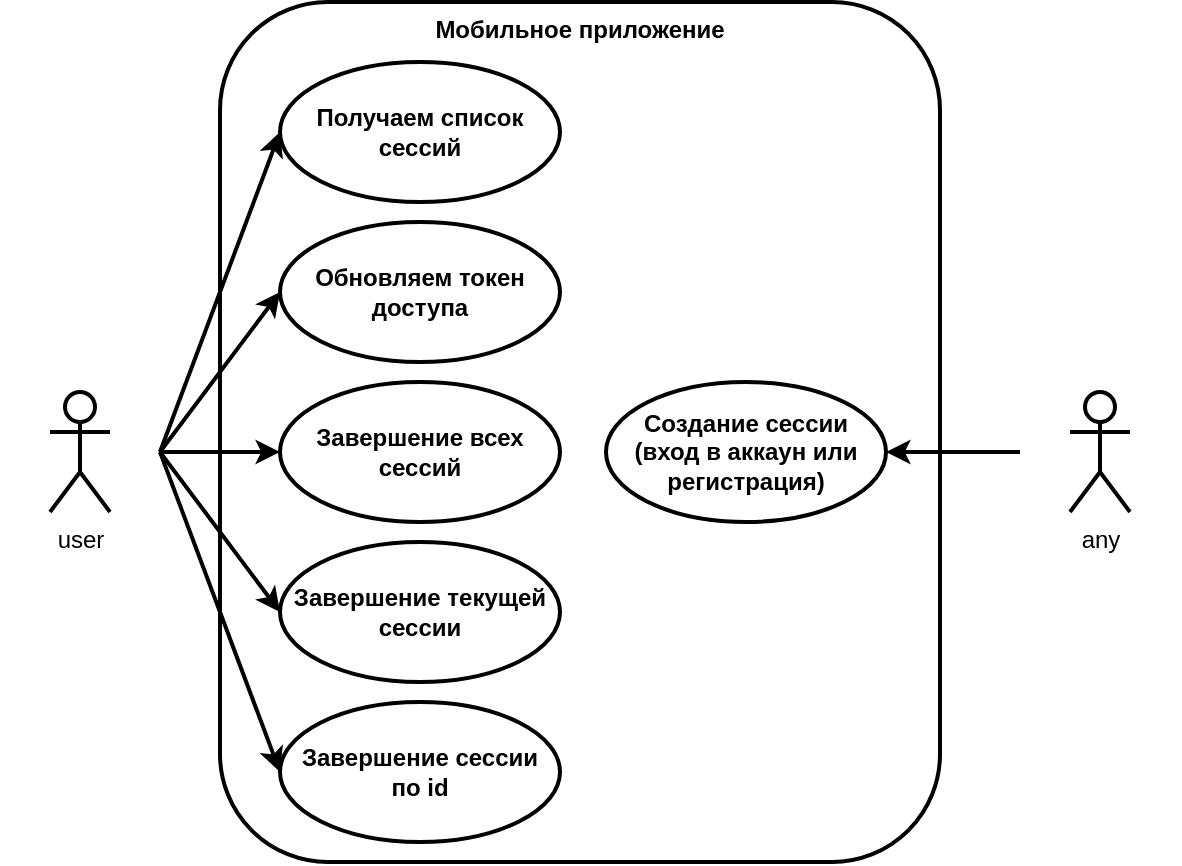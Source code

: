 <mxfile version="21.2.8" type="device">
  <diagram name="Page-1" id="CtFPO1e1v5krdFBT8T_3">
    <mxGraphModel dx="1036" dy="614" grid="1" gridSize="10" guides="1" tooltips="1" connect="1" arrows="1" fold="1" page="1" pageScale="1" pageWidth="827" pageHeight="1169" math="0" shadow="0">
      <root>
        <mxCell id="0" />
        <mxCell id="1" parent="0" />
        <mxCell id="FEu7U7iqXAUuKJ62PueG-8" value="&amp;nbsp;" style="html=1;whiteSpace=wrap;strokeColor=none;fillColor=none;strokeWidth=2;" parent="1" vertex="1">
          <mxGeometry x="110" y="325" width="80" height="120" as="geometry" />
        </mxCell>
        <mxCell id="FEu7U7iqXAUuKJ62PueG-3" value="&lt;b&gt;Мобильное приложение&lt;/b&gt;" style="html=1;whiteSpace=wrap;rounded=1;strokeWidth=2;verticalAlign=top;" parent="1" vertex="1">
          <mxGeometry x="220" y="160" width="360" height="430" as="geometry" />
        </mxCell>
        <mxCell id="FEu7U7iqXAUuKJ62PueG-1" value="user" style="shape=umlActor;verticalLabelPosition=bottom;verticalAlign=top;html=1;strokeWidth=2;" parent="1" vertex="1">
          <mxGeometry x="135" y="355" width="30" height="60" as="geometry" />
        </mxCell>
        <mxCell id="FEu7U7iqXAUuKJ62PueG-2" value="&lt;b&gt;Создание сессии&lt;br&gt;(вход в аккаун или регистрация)&lt;br&gt;&lt;/b&gt;" style="ellipse;whiteSpace=wrap;html=1;strokeWidth=2;" parent="1" vertex="1">
          <mxGeometry x="413" y="350" width="140" height="70" as="geometry" />
        </mxCell>
        <mxCell id="FEu7U7iqXAUuKJ62PueG-4" value="&lt;b&gt;Получаем список&lt;br&gt;сессий&lt;/b&gt;" style="ellipse;whiteSpace=wrap;html=1;strokeWidth=2;" parent="1" vertex="1">
          <mxGeometry x="250" y="190" width="140" height="70" as="geometry" />
        </mxCell>
        <mxCell id="FEu7U7iqXAUuKJ62PueG-5" value="&lt;b&gt;Обновляем токен доступа&lt;/b&gt;" style="ellipse;whiteSpace=wrap;html=1;strokeWidth=2;" parent="1" vertex="1">
          <mxGeometry x="250" y="270" width="140" height="70" as="geometry" />
        </mxCell>
        <mxCell id="FEu7U7iqXAUuKJ62PueG-6" value="&lt;b&gt;Завершение всех сессий&lt;/b&gt;" style="ellipse;whiteSpace=wrap;html=1;strokeWidth=2;" parent="1" vertex="1">
          <mxGeometry x="250" y="350" width="140" height="70" as="geometry" />
        </mxCell>
        <mxCell id="FEu7U7iqXAUuKJ62PueG-7" value="&lt;b&gt;Завершение сессии&lt;br&gt;по id&lt;/b&gt;" style="ellipse;whiteSpace=wrap;html=1;strokeWidth=2;" parent="1" vertex="1">
          <mxGeometry x="250" y="510" width="140" height="70" as="geometry" />
        </mxCell>
        <mxCell id="FEu7U7iqXAUuKJ62PueG-10" style="rounded=0;orthogonalLoop=1;jettySize=auto;html=1;exitX=1;exitY=0.5;exitDx=0;exitDy=0;entryX=0;entryY=0.5;entryDx=0;entryDy=0;strokeWidth=2;" parent="1" source="FEu7U7iqXAUuKJ62PueG-8" target="FEu7U7iqXAUuKJ62PueG-4" edge="1">
          <mxGeometry relative="1" as="geometry" />
        </mxCell>
        <mxCell id="FEu7U7iqXAUuKJ62PueG-11" style="rounded=0;orthogonalLoop=1;jettySize=auto;html=1;exitX=1;exitY=0.5;exitDx=0;exitDy=0;strokeWidth=2;entryX=0;entryY=0.5;entryDx=0;entryDy=0;" parent="1" source="FEu7U7iqXAUuKJ62PueG-8" target="FEu7U7iqXAUuKJ62PueG-5" edge="1">
          <mxGeometry relative="1" as="geometry" />
        </mxCell>
        <mxCell id="FEu7U7iqXAUuKJ62PueG-12" style="rounded=0;orthogonalLoop=1;jettySize=auto;html=1;exitX=1;exitY=0.5;exitDx=0;exitDy=0;entryX=0;entryY=0.5;entryDx=0;entryDy=0;strokeWidth=2;" parent="1" source="FEu7U7iqXAUuKJ62PueG-8" target="FEu7U7iqXAUuKJ62PueG-6" edge="1">
          <mxGeometry relative="1" as="geometry" />
        </mxCell>
        <mxCell id="FEu7U7iqXAUuKJ62PueG-13" style="rounded=0;orthogonalLoop=1;jettySize=auto;html=1;exitX=1;exitY=0.5;exitDx=0;exitDy=0;entryX=0;entryY=0.5;entryDx=0;entryDy=0;strokeWidth=2;" parent="1" source="FEu7U7iqXAUuKJ62PueG-8" target="FEu7U7iqXAUuKJ62PueG-7" edge="1">
          <mxGeometry relative="1" as="geometry" />
        </mxCell>
        <mxCell id="V1EaExRVblaKdTRwPf__-3" style="rounded=0;orthogonalLoop=1;jettySize=auto;html=1;exitX=0;exitY=0.5;exitDx=0;exitDy=0;entryX=1;entryY=0.5;entryDx=0;entryDy=0;strokeWidth=2;" parent="1" source="fbTFA1rxbObcVntwh6cL-1" target="FEu7U7iqXAUuKJ62PueG-2" edge="1">
          <mxGeometry relative="1" as="geometry" />
        </mxCell>
        <mxCell id="fbTFA1rxbObcVntwh6cL-1" value="&amp;nbsp;" style="html=1;whiteSpace=wrap;strokeColor=none;fillColor=none;strokeWidth=2;" parent="1" vertex="1">
          <mxGeometry x="620" y="325" width="80" height="120" as="geometry" />
        </mxCell>
        <mxCell id="fbTFA1rxbObcVntwh6cL-2" value="any" style="shape=umlActor;verticalLabelPosition=bottom;verticalAlign=top;html=1;strokeWidth=2;" parent="1" vertex="1">
          <mxGeometry x="645" y="355" width="30" height="60" as="geometry" />
        </mxCell>
        <mxCell id="V1EaExRVblaKdTRwPf__-1" value="&lt;b&gt;Завершение текущей сессии&lt;/b&gt;" style="ellipse;whiteSpace=wrap;html=1;strokeWidth=2;" parent="1" vertex="1">
          <mxGeometry x="250" y="430" width="140" height="70" as="geometry" />
        </mxCell>
        <mxCell id="V1EaExRVblaKdTRwPf__-2" style="rounded=0;orthogonalLoop=1;jettySize=auto;html=1;exitX=1;exitY=0.5;exitDx=0;exitDy=0;entryX=0;entryY=0.5;entryDx=0;entryDy=0;strokeWidth=2;" parent="1" source="FEu7U7iqXAUuKJ62PueG-8" target="V1EaExRVblaKdTRwPf__-1" edge="1">
          <mxGeometry relative="1" as="geometry" />
        </mxCell>
      </root>
    </mxGraphModel>
  </diagram>
</mxfile>
